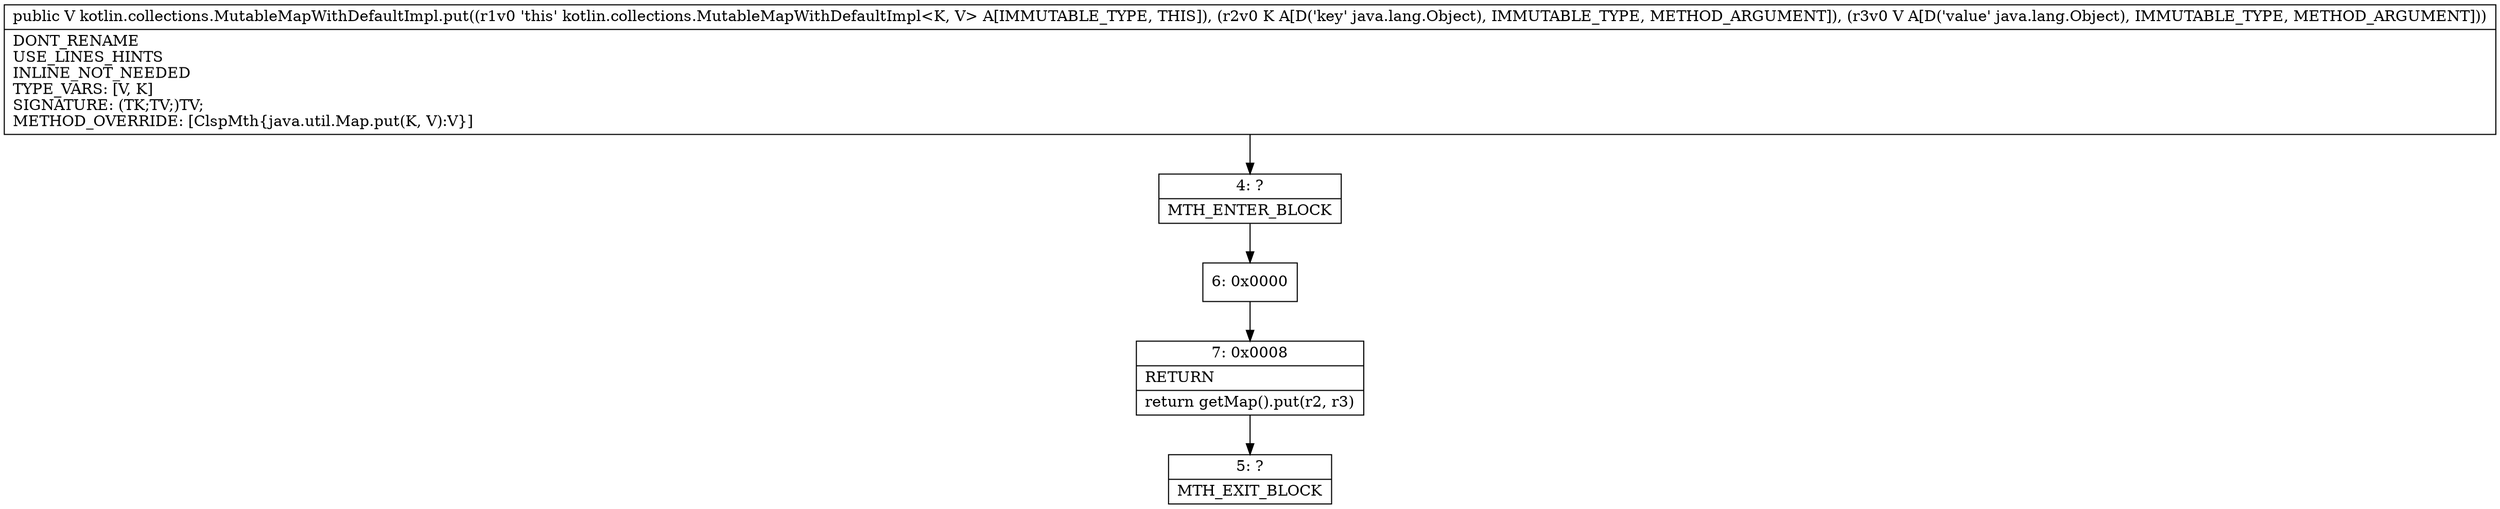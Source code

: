 digraph "CFG forkotlin.collections.MutableMapWithDefaultImpl.put(Ljava\/lang\/Object;Ljava\/lang\/Object;)Ljava\/lang\/Object;" {
Node_4 [shape=record,label="{4\:\ ?|MTH_ENTER_BLOCK\l}"];
Node_6 [shape=record,label="{6\:\ 0x0000}"];
Node_7 [shape=record,label="{7\:\ 0x0008|RETURN\l|return getMap().put(r2, r3)\l}"];
Node_5 [shape=record,label="{5\:\ ?|MTH_EXIT_BLOCK\l}"];
MethodNode[shape=record,label="{public V kotlin.collections.MutableMapWithDefaultImpl.put((r1v0 'this' kotlin.collections.MutableMapWithDefaultImpl\<K, V\> A[IMMUTABLE_TYPE, THIS]), (r2v0 K A[D('key' java.lang.Object), IMMUTABLE_TYPE, METHOD_ARGUMENT]), (r3v0 V A[D('value' java.lang.Object), IMMUTABLE_TYPE, METHOD_ARGUMENT]))  | DONT_RENAME\lUSE_LINES_HINTS\lINLINE_NOT_NEEDED\lTYPE_VARS: [V, K]\lSIGNATURE: (TK;TV;)TV;\lMETHOD_OVERRIDE: [ClspMth\{java.util.Map.put(K, V):V\}]\l}"];
MethodNode -> Node_4;Node_4 -> Node_6;
Node_6 -> Node_7;
Node_7 -> Node_5;
}

